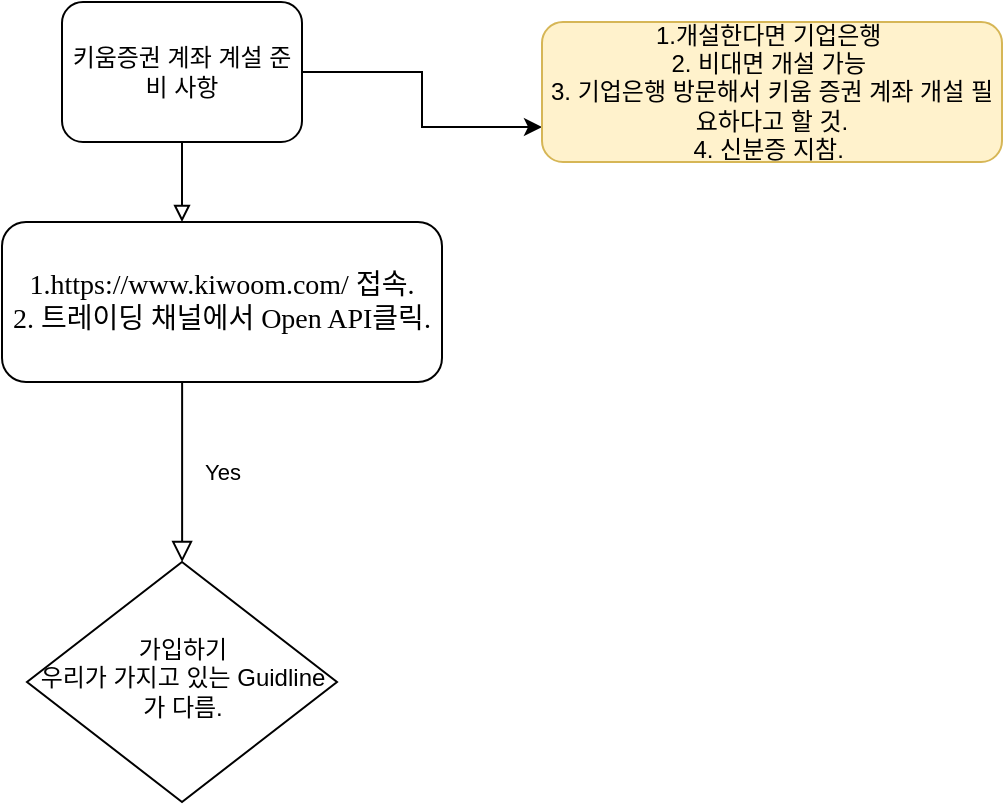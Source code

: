 <mxfile version="13.9.1" type="github">
  <diagram id="C5RBs43oDa-KdzZeNtuy" name="Page-1">
    <mxGraphModel dx="335" dy="476" grid="1" gridSize="10" guides="1" tooltips="1" connect="1" arrows="1" fold="1" page="1" pageScale="1" pageWidth="827" pageHeight="1169" math="0" shadow="0">
      <root>
        <mxCell id="WIyWlLk6GJQsqaUBKTNV-0" />
        <mxCell id="WIyWlLk6GJQsqaUBKTNV-1" parent="WIyWlLk6GJQsqaUBKTNV-0" />
        <mxCell id="WIyWlLk6GJQsqaUBKTNV-2" value="" style="rounded=0;html=1;jettySize=auto;orthogonalLoop=1;fontSize=11;endArrow=block;endFill=0;strokeWidth=1;shadow=0;labelBackgroundColor=none;edgeStyle=orthogonalEdgeStyle;" parent="WIyWlLk6GJQsqaUBKTNV-1" source="WIyWlLk6GJQsqaUBKTNV-3" edge="1">
          <mxGeometry relative="1" as="geometry">
            <mxPoint x="120" y="160" as="targetPoint" />
          </mxGeometry>
        </mxCell>
        <mxCell id="6lm3NQ0ikl-VZMrz2O6O-0" style="edgeStyle=orthogonalEdgeStyle;rounded=0;orthogonalLoop=1;jettySize=auto;html=1;exitX=1;exitY=0.5;exitDx=0;exitDy=0;entryX=0;entryY=0.75;entryDx=0;entryDy=0;" edge="1" parent="WIyWlLk6GJQsqaUBKTNV-1" source="WIyWlLk6GJQsqaUBKTNV-3" target="WIyWlLk6GJQsqaUBKTNV-7">
          <mxGeometry relative="1" as="geometry" />
        </mxCell>
        <mxCell id="WIyWlLk6GJQsqaUBKTNV-3" value="키움증권 계좌 계설 준비 사항" style="rounded=1;whiteSpace=wrap;html=1;fontSize=12;glass=0;strokeWidth=1;shadow=0;" parent="WIyWlLk6GJQsqaUBKTNV-1" vertex="1">
          <mxGeometry x="60" y="50" width="120" height="70" as="geometry" />
        </mxCell>
        <mxCell id="WIyWlLk6GJQsqaUBKTNV-4" value="Yes" style="rounded=0;html=1;jettySize=auto;orthogonalLoop=1;fontSize=11;endArrow=block;endFill=0;endSize=8;strokeWidth=1;shadow=0;labelBackgroundColor=none;edgeStyle=orthogonalEdgeStyle;" parent="WIyWlLk6GJQsqaUBKTNV-1" target="WIyWlLk6GJQsqaUBKTNV-10" edge="1">
          <mxGeometry y="20" relative="1" as="geometry">
            <mxPoint as="offset" />
            <mxPoint x="120.059" y="239.953" as="sourcePoint" />
            <Array as="points">
              <mxPoint x="120" y="330" />
            </Array>
          </mxGeometry>
        </mxCell>
        <mxCell id="WIyWlLk6GJQsqaUBKTNV-7" value="1.개설한다면 기업은행&amp;nbsp;&lt;br&gt;2. 비대면 개설 가능&amp;nbsp;&lt;br&gt;3. 기업은행 방문해서 키움 증권 계좌 개설 필요하다고 할 것.&lt;br&gt;4. 신분증 지참.&amp;nbsp;" style="rounded=1;whiteSpace=wrap;html=1;fontSize=12;glass=0;strokeWidth=1;shadow=0;fillColor=#fff2cc;strokeColor=#d6b656;" parent="WIyWlLk6GJQsqaUBKTNV-1" vertex="1">
          <mxGeometry x="300" y="60" width="230" height="70" as="geometry" />
        </mxCell>
        <mxCell id="WIyWlLk6GJQsqaUBKTNV-10" value="가입하기&lt;br&gt;우리가 가지고 있는 Guidline가 다름." style="rhombus;whiteSpace=wrap;html=1;shadow=0;fontFamily=Helvetica;fontSize=12;align=center;strokeWidth=1;spacing=6;spacingTop=-4;" parent="WIyWlLk6GJQsqaUBKTNV-1" vertex="1">
          <mxGeometry x="42.5" y="330" width="155" height="120" as="geometry" />
        </mxCell>
        <mxCell id="6lm3NQ0ikl-VZMrz2O6O-1" value="&lt;span style=&quot;font-family: &amp;#34;malgun gothic&amp;#34; ; font-size: 14px ; background-color: rgb(255 , 255 , 255)&quot;&gt;1.https://www.kiwoom.com/ 접속.&lt;br&gt;2. 트레이딩 채널에서 Open API클릭.&lt;br&gt;&lt;/span&gt;" style="rounded=1;whiteSpace=wrap;html=1;" vertex="1" parent="WIyWlLk6GJQsqaUBKTNV-1">
          <mxGeometry x="30" y="160" width="220" height="80" as="geometry" />
        </mxCell>
      </root>
    </mxGraphModel>
  </diagram>
</mxfile>
